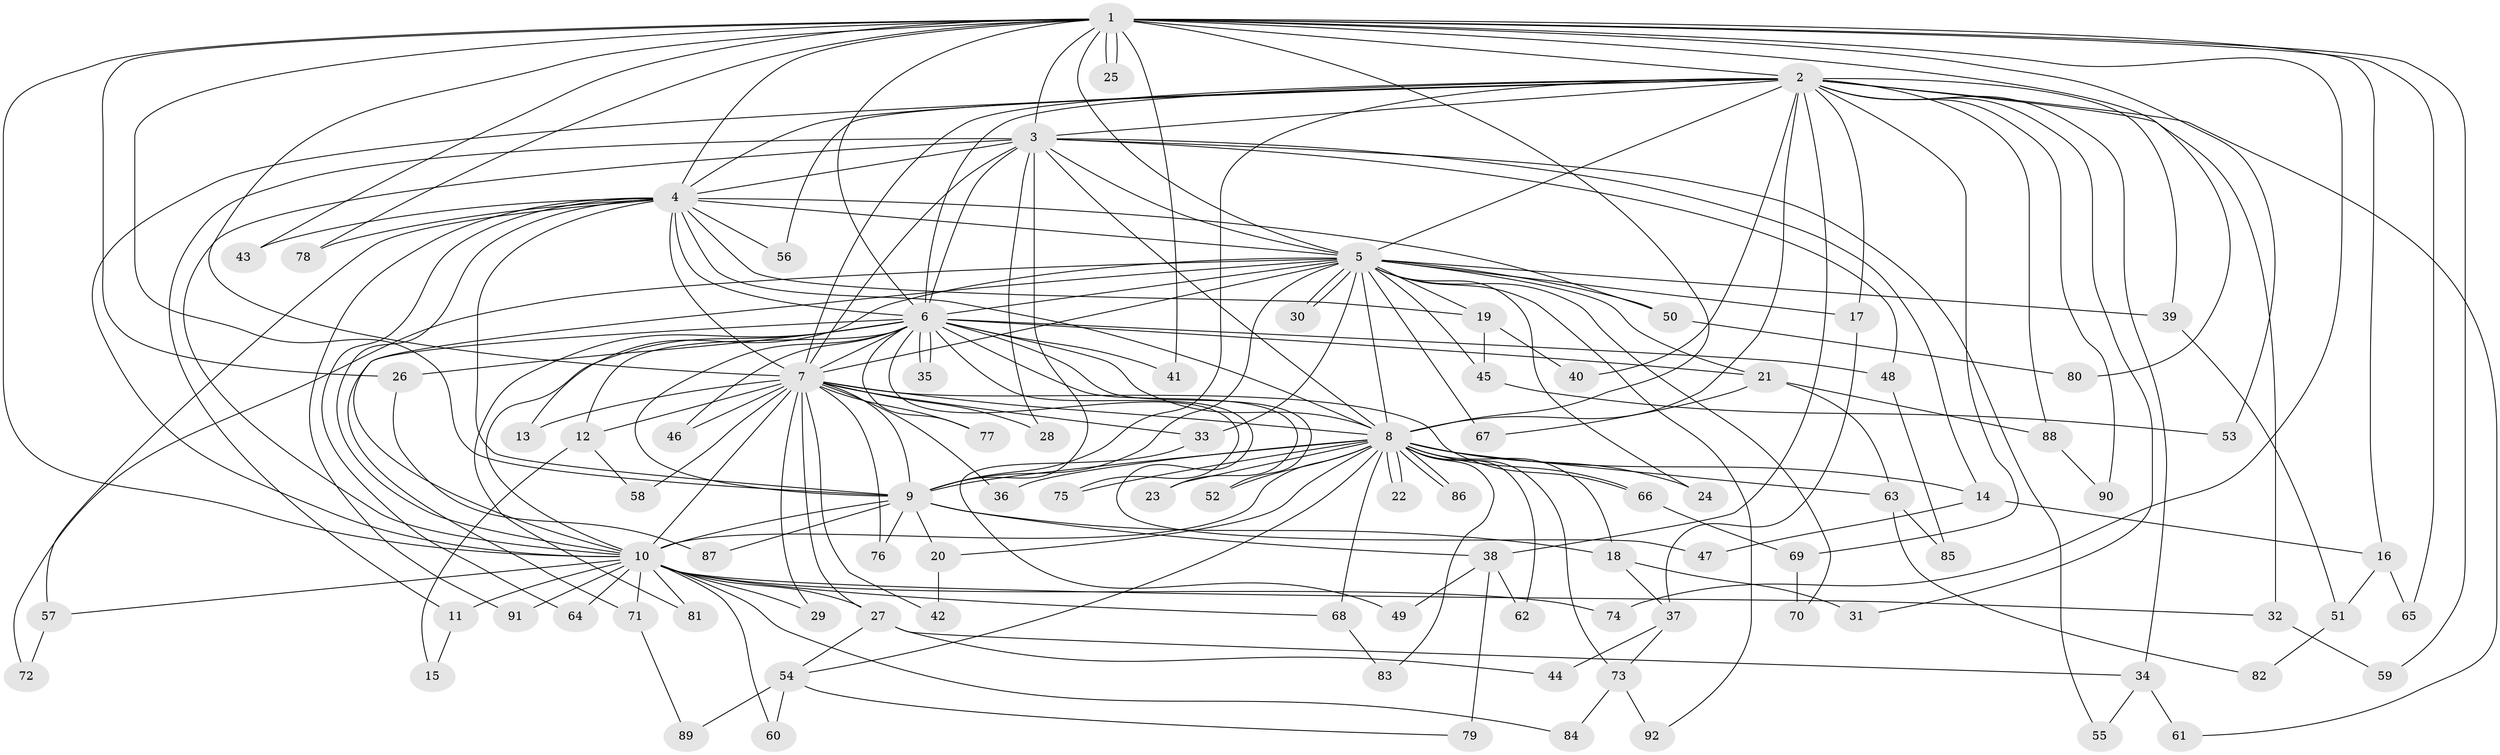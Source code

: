 // Generated by graph-tools (version 1.1) at 2025/45/03/09/25 04:45:41]
// undirected, 92 vertices, 209 edges
graph export_dot {
graph [start="1"]
  node [color=gray90,style=filled];
  1;
  2;
  3;
  4;
  5;
  6;
  7;
  8;
  9;
  10;
  11;
  12;
  13;
  14;
  15;
  16;
  17;
  18;
  19;
  20;
  21;
  22;
  23;
  24;
  25;
  26;
  27;
  28;
  29;
  30;
  31;
  32;
  33;
  34;
  35;
  36;
  37;
  38;
  39;
  40;
  41;
  42;
  43;
  44;
  45;
  46;
  47;
  48;
  49;
  50;
  51;
  52;
  53;
  54;
  55;
  56;
  57;
  58;
  59;
  60;
  61;
  62;
  63;
  64;
  65;
  66;
  67;
  68;
  69;
  70;
  71;
  72;
  73;
  74;
  75;
  76;
  77;
  78;
  79;
  80;
  81;
  82;
  83;
  84;
  85;
  86;
  87;
  88;
  89;
  90;
  91;
  92;
  1 -- 2;
  1 -- 3;
  1 -- 4;
  1 -- 5;
  1 -- 6;
  1 -- 7;
  1 -- 8;
  1 -- 9;
  1 -- 10;
  1 -- 16;
  1 -- 25;
  1 -- 25;
  1 -- 26;
  1 -- 41;
  1 -- 43;
  1 -- 53;
  1 -- 59;
  1 -- 65;
  1 -- 74;
  1 -- 78;
  1 -- 80;
  2 -- 3;
  2 -- 4;
  2 -- 5;
  2 -- 6;
  2 -- 7;
  2 -- 8;
  2 -- 9;
  2 -- 10;
  2 -- 17;
  2 -- 31;
  2 -- 32;
  2 -- 34;
  2 -- 38;
  2 -- 39;
  2 -- 40;
  2 -- 56;
  2 -- 61;
  2 -- 69;
  2 -- 88;
  2 -- 90;
  3 -- 4;
  3 -- 5;
  3 -- 6;
  3 -- 7;
  3 -- 8;
  3 -- 9;
  3 -- 10;
  3 -- 11;
  3 -- 14;
  3 -- 28;
  3 -- 48;
  3 -- 55;
  4 -- 5;
  4 -- 6;
  4 -- 7;
  4 -- 8;
  4 -- 9;
  4 -- 10;
  4 -- 19;
  4 -- 43;
  4 -- 50;
  4 -- 56;
  4 -- 57;
  4 -- 64;
  4 -- 78;
  4 -- 91;
  5 -- 6;
  5 -- 7;
  5 -- 8;
  5 -- 9;
  5 -- 10;
  5 -- 13;
  5 -- 17;
  5 -- 19;
  5 -- 21;
  5 -- 24;
  5 -- 30;
  5 -- 30;
  5 -- 33;
  5 -- 39;
  5 -- 45;
  5 -- 50;
  5 -- 67;
  5 -- 70;
  5 -- 72;
  5 -- 92;
  6 -- 7;
  6 -- 8;
  6 -- 9;
  6 -- 10;
  6 -- 12;
  6 -- 21;
  6 -- 23;
  6 -- 26;
  6 -- 35;
  6 -- 35;
  6 -- 41;
  6 -- 46;
  6 -- 47;
  6 -- 48;
  6 -- 52;
  6 -- 71;
  6 -- 75;
  6 -- 77;
  6 -- 81;
  7 -- 8;
  7 -- 9;
  7 -- 10;
  7 -- 12;
  7 -- 13;
  7 -- 27;
  7 -- 28;
  7 -- 29;
  7 -- 33;
  7 -- 36;
  7 -- 42;
  7 -- 46;
  7 -- 58;
  7 -- 66;
  7 -- 76;
  7 -- 77;
  8 -- 9;
  8 -- 10;
  8 -- 14;
  8 -- 18;
  8 -- 20;
  8 -- 22;
  8 -- 22;
  8 -- 23;
  8 -- 24;
  8 -- 36;
  8 -- 52;
  8 -- 54;
  8 -- 62;
  8 -- 63;
  8 -- 66;
  8 -- 68;
  8 -- 73;
  8 -- 75;
  8 -- 83;
  8 -- 86;
  8 -- 86;
  9 -- 10;
  9 -- 18;
  9 -- 20;
  9 -- 38;
  9 -- 76;
  9 -- 87;
  10 -- 11;
  10 -- 27;
  10 -- 29;
  10 -- 32;
  10 -- 57;
  10 -- 60;
  10 -- 64;
  10 -- 68;
  10 -- 71;
  10 -- 74;
  10 -- 81;
  10 -- 84;
  10 -- 91;
  11 -- 15;
  12 -- 15;
  12 -- 58;
  14 -- 16;
  14 -- 47;
  16 -- 51;
  16 -- 65;
  17 -- 37;
  18 -- 31;
  18 -- 37;
  19 -- 40;
  19 -- 45;
  20 -- 42;
  21 -- 63;
  21 -- 67;
  21 -- 88;
  26 -- 87;
  27 -- 34;
  27 -- 44;
  27 -- 54;
  32 -- 59;
  33 -- 49;
  34 -- 55;
  34 -- 61;
  37 -- 44;
  37 -- 73;
  38 -- 49;
  38 -- 62;
  38 -- 79;
  39 -- 51;
  45 -- 53;
  48 -- 85;
  50 -- 80;
  51 -- 82;
  54 -- 60;
  54 -- 79;
  54 -- 89;
  57 -- 72;
  63 -- 82;
  63 -- 85;
  66 -- 69;
  68 -- 83;
  69 -- 70;
  71 -- 89;
  73 -- 84;
  73 -- 92;
  88 -- 90;
}
